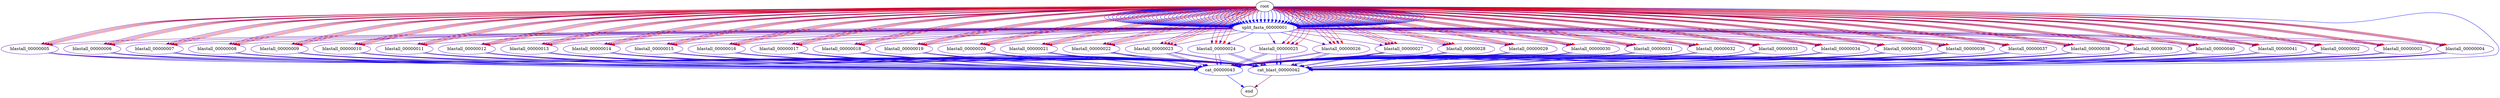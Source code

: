 digraph G {

split_fasta_00000001 [size="0.2745968329031255",color="#0300FC"];
blastall_00000002 [size="6.885977863073836",color="#4E00B1"];
blastall_00000003 [size="6.870470770174866",color="#4E00B1"];
blastall_00000004 [size="7.1760503827397315",color="#5100AE"];
blastall_00000005 [size="7.339709109286905",color="#5300AC"];
blastall_00000006 [size="7.545776566965933",color="#5500AA"];
blastall_00000007 [size="5.210731278989375",color="#3B00C4"];
blastall_00000008 [size="7.068197553724244",color="#5000AF"];
blastall_00000009 [size="7.447444706252437",color="#5400AB"];
blastall_00000010 [size="7.483193233661691",color="#5500AA"];
blastall_00000011 [size="6.973029779220635",color="#4F00B0"];
blastall_00000012 [size="6.876448289551436",color="#4E00B1"];
blastall_00000013 [size="7.07819317056921",color="#5000AF"];
blastall_00000014 [size="7.499485269855757",color="#5500AA"];
blastall_00000015 [size="7.523029022299188",color="#5500AA"];
blastall_00000016 [size="7.13975866578542",color="#5100AE"];
blastall_00000017 [size="7.284539665889405",color="#5200AD"];
blastall_00000018 [size="7.184781529280275",color="#5100AE"];
blastall_00000019 [size="7.176900347898",color="#5100AE"];
blastall_00000020 [size="7.335314504563367",color="#5300AC"];
blastall_00000021 [size="7.217072122857978",color="#5200AD"];
blastall_00000022 [size="7.58242581274507",color="#5600A9"];
blastall_00000023 [size="7.253712391614564",color="#5200AD"];
blastall_00000024 [size="5.749131805306754",color="#4100BE"];
blastall_00000025 [size="7.5715004250118385",color="#5600A9"];
blastall_00000026 [size="7.342882096658065",color="#5300AC"];
blastall_00000027 [size="5.567172060993417",color="#3F00C0"];
blastall_00000028 [size="7.486948458766107",color="#5500AA"];
blastall_00000029 [size="7.583839206731147",color="#5600A9"];
blastall_00000030 [size="6.960363858003494",color="#4F00B0"];
blastall_00000031 [size="5.198253907791057",color="#3B00C4"];
blastall_00000032 [size="7.160418020102844",color="#5100AE"];
blastall_00000033 [size="7.0455849208840124",color="#5000AF"];
blastall_00000034 [size="6.747855270057342",color="#4C00B3"];
blastall_00000035 [size="6.817361095841022",color="#4D00B2"];
blastall_00000036 [size="7.332474497965779",color="#5300AC"];
blastall_00000037 [size="7.079059702758456",color="#5000AF"];
blastall_00000038 [size="7.47669093032673",color="#5400AB"];
blastall_00000039 [size="7.320378705088613",color="#5300AC"];
blastall_00000040 [size="6.959817227879105",color="#4F00B0"];
blastall_00000041 [size="7.562563317690608",color="#5500AA"];
cat_blast_00000042 [size="2.5561414507164506",color="#1D00E2"];
cat_00000043 [size="0.001998002662673058",color="#0000FF"];
split_fasta_00000001 -> blastall_00000002 [size="7.575584651557793",color="#5600A9"];
split_fasta_00000001 -> blastall_00000003 [size="7.575584651557793",color="#5600A9"];
split_fasta_00000001 -> blastall_00000004 [size="7.575584651557793",color="#5600A9"];
split_fasta_00000001 -> blastall_00000005 [size="7.575584651557793",color="#5600A9"];
split_fasta_00000001 -> blastall_00000006 [size="7.575584651557793",color="#5600A9"];
split_fasta_00000001 -> blastall_00000007 [size="7.575584651557793",color="#5600A9"];
split_fasta_00000001 -> blastall_00000008 [size="7.575584651557793",color="#5600A9"];
split_fasta_00000001 -> blastall_00000009 [size="7.575584651557793",color="#5600A9"];
split_fasta_00000001 -> blastall_00000010 [size="7.575584651557793",color="#5600A9"];
split_fasta_00000001 -> blastall_00000011 [size="7.575584651557793",color="#5600A9"];
split_fasta_00000001 -> blastall_00000012 [size="7.575584651557793",color="#5600A9"];
split_fasta_00000001 -> blastall_00000013 [size="7.575584651557793",color="#5600A9"];
split_fasta_00000001 -> blastall_00000014 [size="7.575584651557793",color="#5600A9"];
split_fasta_00000001 -> blastall_00000015 [size="7.575584651557793",color="#5600A9"];
split_fasta_00000001 -> blastall_00000016 [size="7.575584651557793",color="#5600A9"];
split_fasta_00000001 -> blastall_00000017 [size="7.575584651557793",color="#5600A9"];
split_fasta_00000001 -> blastall_00000018 [size="7.575584651557793",color="#5600A9"];
split_fasta_00000001 -> blastall_00000019 [size="7.575584651557793",color="#5600A9"];
split_fasta_00000001 -> blastall_00000020 [size="7.575584651557793",color="#5600A9"];
split_fasta_00000001 -> blastall_00000021 [size="7.575584651557793",color="#5600A9"];
split_fasta_00000001 -> blastall_00000022 [size="7.575584651557793",color="#5600A9"];
split_fasta_00000001 -> blastall_00000023 [size="7.575584651557793",color="#5600A9"];
split_fasta_00000001 -> blastall_00000024 [size="7.575584651557793",color="#5600A9"];
split_fasta_00000001 -> blastall_00000025 [size="7.575584651557793",color="#5600A9"];
split_fasta_00000001 -> blastall_00000026 [size="7.575584651557793",color="#5600A9"];
split_fasta_00000001 -> blastall_00000027 [size="7.575584651557793",color="#5600A9"];
split_fasta_00000001 -> blastall_00000028 [size="7.575584651557793",color="#5600A9"];
split_fasta_00000001 -> blastall_00000029 [size="7.575584651557793",color="#5600A9"];
split_fasta_00000001 -> blastall_00000030 [size="7.575584651557793",color="#5600A9"];
split_fasta_00000001 -> blastall_00000031 [size="7.575584651557793",color="#5600A9"];
split_fasta_00000001 -> blastall_00000032 [size="7.575584651557793",color="#5600A9"];
split_fasta_00000001 -> blastall_00000033 [size="7.575584651557793",color="#5600A9"];
split_fasta_00000001 -> blastall_00000034 [size="7.575584651557793",color="#5600A9"];
split_fasta_00000001 -> blastall_00000035 [size="7.575584651557793",color="#5600A9"];
split_fasta_00000001 -> blastall_00000036 [size="7.575584651557793",color="#5600A9"];
split_fasta_00000001 -> blastall_00000037 [size="7.575584651557793",color="#5600A9"];
split_fasta_00000001 -> blastall_00000038 [size="7.575584651557793",color="#5600A9"];
split_fasta_00000001 -> blastall_00000039 [size="7.575584651557793",color="#5600A9"];
split_fasta_00000001 -> blastall_00000040 [size="7.575584651557793",color="#5600A9"];
split_fasta_00000001 -> blastall_00000041 [size="7.575584651557793",color="#5600A9"];
root -> split_fasta_00000001 [size="10.244805174153818",color="#74008B"];
root -> split_fasta_00000001 [size="0.6931471805599453",color="#0700F8"];
root -> split_fasta_00000001 [size="0.6931471805599453",color="#0700F8"];
root -> split_fasta_00000001 [size="0.6931471805599453",color="#0700F8"];
root -> split_fasta_00000001 [size="0.6931471805599453",color="#0700F8"];
root -> split_fasta_00000001 [size="0.6931471805599453",color="#0700F8"];
root -> split_fasta_00000001 [size="0.6931471805599453",color="#0700F8"];
root -> split_fasta_00000001 [size="0.6931471805599453",color="#0700F8"];
root -> split_fasta_00000001 [size="0.6931471805599453",color="#0700F8"];
root -> split_fasta_00000001 [size="0.6931471805599453",color="#0700F8"];
root -> split_fasta_00000001 [size="0.6931471805599453",color="#0700F8"];
root -> split_fasta_00000001 [size="0.6931471805599453",color="#0700F8"];
root -> split_fasta_00000001 [size="0.6931471805599453",color="#0700F8"];
root -> split_fasta_00000001 [size="0.6931471805599453",color="#0700F8"];
root -> split_fasta_00000001 [size="0.6931471805599453",color="#0700F8"];
root -> split_fasta_00000001 [size="0.6931471805599453",color="#0700F8"];
root -> split_fasta_00000001 [size="0.6931471805599453",color="#0700F8"];
root -> split_fasta_00000001 [size="0.6931471805599453",color="#0700F8"];
root -> split_fasta_00000001 [size="0.6931471805599453",color="#0700F8"];
root -> split_fasta_00000001 [size="0.6931471805599453",color="#0700F8"];
root -> split_fasta_00000001 [size="0.6931471805599453",color="#0700F8"];
root -> split_fasta_00000001 [size="0.6931471805599453",color="#0700F8"];
root -> split_fasta_00000001 [size="0.6931471805599453",color="#0700F8"];
root -> split_fasta_00000001 [size="0.6931471805599453",color="#0700F8"];
root -> split_fasta_00000001 [size="0.6931471805599453",color="#0700F8"];
root -> split_fasta_00000001 [size="0.6931471805599453",color="#0700F8"];
root -> split_fasta_00000001 [size="0.6931471805599453",color="#0700F8"];
root -> split_fasta_00000001 [size="0.6931471805599453",color="#0700F8"];
root -> split_fasta_00000001 [size="0.6931471805599453",color="#0700F8"];
root -> split_fasta_00000001 [size="0.6931471805599453",color="#0700F8"];
root -> split_fasta_00000001 [size="0.6931471805599453",color="#0700F8"];
root -> split_fasta_00000001 [size="0.6931471805599453",color="#0700F8"];
root -> split_fasta_00000001 [size="0.6931471805599453",color="#0700F8"];
root -> split_fasta_00000001 [size="0.6931471805599453",color="#0700F8"];
root -> split_fasta_00000001 [size="0.6931471805599453",color="#0700F8"];
root -> split_fasta_00000001 [size="0.6931471805599453",color="#0700F8"];
root -> split_fasta_00000001 [size="0.6931471805599453",color="#0700F8"];
root -> split_fasta_00000001 [size="0.6931471805599453",color="#0700F8"];
root -> split_fasta_00000001 [size="0.6931471805599453",color="#0700F8"];
root -> split_fasta_00000001 [size="0.6931471805599453",color="#0700F8"];
root -> split_fasta_00000001 [size="0.6931471805599453",color="#0700F8"];
root -> split_fasta_00000001 [size="0.6931471805599453",color="#0700F8"];
root -> split_fasta_00000001 [size="0.6931471805599453",color="#0700F8"];
root -> split_fasta_00000001 [size="0.6931471805599453",color="#0700F8"];
root -> split_fasta_00000001 [size="0.6931471805599453",color="#0700F8"];
root -> split_fasta_00000001 [size="0.6931471805599453",color="#0700F8"];
root -> split_fasta_00000001 [size="0.6931471805599453",color="#0700F8"];
root -> split_fasta_00000001 [size="0.6931471805599453",color="#0700F8"];
root -> split_fasta_00000001 [size="0.6931471805599453",color="#0700F8"];
root -> split_fasta_00000001 [size="0.6931471805599453",color="#0700F8"];
root -> split_fasta_00000001 [size="0.6931471805599453",color="#0700F8"];
root -> split_fasta_00000001 [size="0.6931471805599453",color="#0700F8"];
root -> split_fasta_00000001 [size="0.6931471805599453",color="#0700F8"];
root -> split_fasta_00000001 [size="0.6931471805599453",color="#0700F8"];
root -> split_fasta_00000001 [size="0.6931471805599453",color="#0700F8"];
root -> split_fasta_00000001 [size="0.6931471805599453",color="#0700F8"];
root -> split_fasta_00000001 [size="0.6931471805599453",color="#0700F8"];
root -> split_fasta_00000001 [size="0.6931471805599453",color="#0700F8"];
root -> split_fasta_00000001 [size="0.6931471805599453",color="#0700F8"];
root -> split_fasta_00000001 [size="0.6931471805599453",color="#0700F8"];
root -> split_fasta_00000001 [size="0.6931471805599453",color="#0700F8"];
root -> split_fasta_00000001 [size="0.6931471805599453",color="#0700F8"];
root -> split_fasta_00000001 [size="0.6931471805599453",color="#0700F8"];
root -> split_fasta_00000001 [size="0.6931471805599453",color="#0700F8"];
root -> split_fasta_00000001 [size="0.6931471805599453",color="#0700F8"];
root -> split_fasta_00000001 [size="0.6931471805599453",color="#0700F8"];
root -> split_fasta_00000001 [size="0.6931471805599453",color="#0700F8"];
root -> split_fasta_00000001 [size="0.6931471805599453",color="#0700F8"];
root -> split_fasta_00000001 [size="0.6931471805599453",color="#0700F8"];
root -> split_fasta_00000001 [size="0.6931471805599453",color="#0700F8"];
root -> split_fasta_00000001 [size="0.6931471805599453",color="#0700F8"];
root -> split_fasta_00000001 [size="0.6931471805599453",color="#0700F8"];
root -> split_fasta_00000001 [size="0.6931471805599453",color="#0700F8"];
root -> split_fasta_00000001 [size="0.6931471805599453",color="#0700F8"];
root -> split_fasta_00000001 [size="0.6931471805599453",color="#0700F8"];
root -> split_fasta_00000001 [size="0.6931471805599453",color="#0700F8"];
root -> split_fasta_00000001 [size="0.6931471805599453",color="#0700F8"];
root -> split_fasta_00000001 [size="0.6931471805599453",color="#0700F8"];
root -> split_fasta_00000001 [size="0.6931471805599453",color="#0700F8"];
root -> split_fasta_00000001 [size="0.6931471805599453",color="#0700F8"];
root -> split_fasta_00000001 [size="0.6931471805599453",color="#0700F8"];
blastall_00000002 -> cat_blast_00000042 [size="7.647308832356238",color="#5600A9"];
blastall_00000002 -> cat_00000043 [size="7.647308832356238",color="#5600A9"];
blastall_00000002 -> cat_blast_00000042 [size="0.0",color="#0000FF"];
blastall_00000002 -> cat_00000043 [size="0.0",color="#0000FF"];
root -> blastall_00000002 [size="8.94754601503218",color="#65009A"];
root -> blastall_00000002 [size="21.47175453509504",color="#F4000B"];
root -> blastall_00000002 [size="8.94754601503218",color="#65009A"];
root -> blastall_00000002 [size="22.43198051460028",color="#FF0000"];
blastall_00000003 -> cat_blast_00000042 [size="8.800415333145924",color="#64009B"];
blastall_00000003 -> cat_00000043 [size="8.800415333145924",color="#64009B"];
blastall_00000003 -> cat_blast_00000042 [size="0.0",color="#0000FF"];
blastall_00000003 -> cat_00000043 [size="0.0",color="#0000FF"];
root -> blastall_00000003 [size="8.94754601503218",color="#65009A"];
root -> blastall_00000003 [size="22.131127703567937",color="#FB0004"];
root -> blastall_00000003 [size="8.94754601503218",color="#65009A"];
root -> blastall_00000003 [size="21.873847161021008",color="#F80007"];
blastall_00000004 -> cat_blast_00000042 [size="9.05157907959124",color="#660099"];
blastall_00000004 -> cat_00000043 [size="9.05157907959124",color="#660099"];
blastall_00000004 -> cat_blast_00000042 [size="0.0",color="#0000FF"];
blastall_00000004 -> cat_00000043 [size="0.0",color="#0000FF"];
root -> blastall_00000004 [size="8.94754601503218",color="#65009A"];
root -> blastall_00000004 [size="21.522791519090642",color="#F4000B"];
root -> blastall_00000004 [size="8.94754601503218",color="#65009A"];
root -> blastall_00000004 [size="21.84780691041446",color="#F80007"];
blastall_00000005 -> cat_blast_00000042 [size="9.638740451366843",color="#6D0092"];
blastall_00000005 -> cat_00000043 [size="9.638740451366843",color="#6D0092"];
blastall_00000005 -> cat_blast_00000042 [size="0.0",color="#0000FF"];
blastall_00000005 -> cat_00000043 [size="0.0",color="#0000FF"];
root -> blastall_00000005 [size="8.94754601503218",color="#65009A"];
root -> blastall_00000005 [size="22.176373687858597",color="#FC0003"];
root -> blastall_00000005 [size="8.94754601503218",color="#65009A"];
root -> blastall_00000005 [size="20.053386742625673",color="#E3001C"];
blastall_00000006 -> cat_blast_00000042 [size="7.493317248862145",color="#5500AA"];
blastall_00000006 -> cat_00000043 [size="7.493317248862145",color="#5500AA"];
blastall_00000006 -> cat_blast_00000042 [size="0.0",color="#0000FF"];
blastall_00000006 -> cat_00000043 [size="0.0",color="#0000FF"];
root -> blastall_00000006 [size="8.94754601503218",color="#65009A"];
root -> blastall_00000006 [size="20.735415007983608",color="#EB0014"];
root -> blastall_00000006 [size="8.94754601503218",color="#65009A"];
root -> blastall_00000006 [size="21.830897187988278",color="#F80007"];
blastall_00000007 -> cat_blast_00000042 [size="7.493317248862145",color="#5500AA"];
blastall_00000007 -> cat_00000043 [size="7.493317248862145",color="#5500AA"];
blastall_00000007 -> cat_blast_00000042 [size="0.0",color="#0000FF"];
blastall_00000007 -> cat_00000043 [size="0.0",color="#0000FF"];
root -> blastall_00000007 [size="8.94754601503218",color="#65009A"];
root -> blastall_00000007 [size="21.935981533068237",color="#F90006"];
root -> blastall_00000007 [size="8.94754601503218",color="#65009A"];
root -> blastall_00000007 [size="21.674651173591958",color="#F60009"];
blastall_00000008 -> cat_blast_00000042 [size="9.298351249298896",color="#690096"];
blastall_00000008 -> cat_00000043 [size="9.298351249298896",color="#690096"];
blastall_00000008 -> cat_blast_00000042 [size="0.0",color="#0000FF"];
blastall_00000008 -> cat_00000043 [size="0.0",color="#0000FF"];
root -> blastall_00000008 [size="8.94754601503218",color="#65009A"];
root -> blastall_00000008 [size="22.336778450498908",color="#FD0002"];
root -> blastall_00000008 [size="8.94754601503218",color="#65009A"];
root -> blastall_00000008 [size="22.429065545678693",color="#FE0001"];
blastall_00000009 -> cat_blast_00000042 [size="9.245900547374733",color="#690096"];
blastall_00000009 -> cat_00000043 [size="9.245900547374733",color="#690096"];
blastall_00000009 -> cat_blast_00000042 [size="0.0",color="#0000FF"];
blastall_00000009 -> cat_00000043 [size="0.0",color="#0000FF"];
root -> blastall_00000009 [size="8.94754601503218",color="#65009A"];
root -> blastall_00000009 [size="21.652083577977226",color="#F60009"];
root -> blastall_00000009 [size="8.94754601503218",color="#65009A"];
root -> blastall_00000009 [size="22.359858392100502",color="#FE0001"];
blastall_00000010 -> cat_blast_00000042 [size="9.50554408582681",color="#6C0093"];
blastall_00000010 -> cat_00000043 [size="9.50554408582681",color="#6C0093"];
blastall_00000010 -> cat_blast_00000042 [size="0.0",color="#0000FF"];
blastall_00000010 -> cat_00000043 [size="0.0",color="#0000FF"];
root -> blastall_00000010 [size="8.94754601503218",color="#65009A"];
root -> blastall_00000010 [size="22.399953006027545",color="#FE0001"];
root -> blastall_00000010 [size="8.94754601503218",color="#65009A"];
root -> blastall_00000010 [size="22.410541094228144",color="#FE0001"];
blastall_00000011 -> cat_blast_00000042 [size="9.380504998499505",color="#6A0095"];
blastall_00000011 -> cat_00000043 [size="9.380504998499505",color="#6A0095"];
blastall_00000011 -> cat_blast_00000042 [size="0.0",color="#0000FF"];
blastall_00000011 -> cat_00000043 [size="0.0",color="#0000FF"];
root -> blastall_00000011 [size="8.94754601503218",color="#65009A"];
root -> blastall_00000011 [size="21.219330216844924",color="#F1000E"];
root -> blastall_00000011 [size="8.94754601503218",color="#65009A"];
root -> blastall_00000011 [size="22.144274297876983",color="#FB0004"];
blastall_00000012 -> cat_blast_00000042 [size="9.683464128558162",color="#6E0091"];
blastall_00000012 -> cat_00000043 [size="9.683464128558162",color="#6E0091"];
blastall_00000012 -> cat_blast_00000042 [size="0.0",color="#0000FF"];
blastall_00000012 -> cat_00000043 [size="0.0",color="#0000FF"];
root -> blastall_00000012 [size="8.94754601503218",color="#65009A"];
root -> blastall_00000012 [size="22.385921579620337",color="#FE0001"];
root -> blastall_00000012 [size="8.94754601503218",color="#65009A"];
root -> blastall_00000012 [size="22.396005669679834",color="#FE0001"];
blastall_00000013 -> cat_blast_00000042 [size="8.074337694089515",color="#5B00A4"];
blastall_00000013 -> cat_00000043 [size="8.074337694089515",color="#5B00A4"];
blastall_00000013 -> cat_blast_00000042 [size="0.0",color="#0000FF"];
blastall_00000013 -> cat_00000043 [size="0.0",color="#0000FF"];
root -> blastall_00000013 [size="8.94754601503218",color="#65009A"];
root -> blastall_00000013 [size="21.429247418596177",color="#F3000C"];
root -> blastall_00000013 [size="8.94754601503218",color="#65009A"];
root -> blastall_00000013 [size="21.41858472364458",color="#F3000C"];
blastall_00000014 -> cat_blast_00000042 [size="8.639056779173078",color="#62009D"];
blastall_00000014 -> cat_00000043 [size="8.639056779173078",color="#62009D"];
blastall_00000014 -> cat_blast_00000042 [size="0.0",color="#0000FF"];
blastall_00000014 -> cat_00000043 [size="0.0",color="#0000FF"];
root -> blastall_00000014 [size="8.94754601503218",color="#65009A"];
root -> blastall_00000014 [size="21.90257498359278",color="#F80007"];
root -> blastall_00000014 [size="8.94754601503218",color="#65009A"];
root -> blastall_00000014 [size="22.073846808416846",color="#FA0005"];
blastall_00000015 -> cat_blast_00000042 [size="9.06577692078483",color="#670098"];
blastall_00000015 -> cat_00000043 [size="9.06577692078483",color="#670098"];
blastall_00000015 -> cat_blast_00000042 [size="0.0",color="#0000FF"];
blastall_00000015 -> cat_00000043 [size="0.0",color="#0000FF"];
root -> blastall_00000015 [size="8.94754601503218",color="#65009A"];
root -> blastall_00000015 [size="21.967063371778107",color="#F90006"];
root -> blastall_00000015 [size="8.94754601503218",color="#65009A"];
root -> blastall_00000015 [size="21.842367945497948",color="#F80007"];
blastall_00000016 -> cat_blast_00000042 [size="7.493317248862145",color="#5500AA"];
blastall_00000016 -> cat_00000043 [size="7.493317248862145",color="#5500AA"];
blastall_00000016 -> cat_blast_00000042 [size="0.0",color="#0000FF"];
blastall_00000016 -> cat_00000043 [size="0.0",color="#0000FF"];
root -> blastall_00000016 [size="8.94754601503218",color="#65009A"];
root -> blastall_00000016 [size="22.335744182176743",color="#FD0002"];
root -> blastall_00000016 [size="8.94754601503218",color="#65009A"];
root -> blastall_00000016 [size="21.283284283803848",color="#F1000E"];
blastall_00000017 -> cat_blast_00000042 [size="7.493317248862145",color="#5500AA"];
blastall_00000017 -> cat_00000043 [size="7.493317248862145",color="#5500AA"];
blastall_00000017 -> cat_blast_00000042 [size="0.0",color="#0000FF"];
blastall_00000017 -> cat_00000043 [size="0.0",color="#0000FF"];
root -> blastall_00000017 [size="8.94754601503218",color="#65009A"];
root -> blastall_00000017 [size="22.339132423900654",color="#FD0002"];
root -> blastall_00000017 [size="8.94754601503218",color="#65009A"];
root -> blastall_00000017 [size="21.307497921250093",color="#F2000D"];
blastall_00000018 -> cat_blast_00000042 [size="9.270023374137356",color="#690096"];
blastall_00000018 -> cat_00000043 [size="9.270023374137356",color="#690096"];
blastall_00000018 -> cat_blast_00000042 [size="0.0",color="#0000FF"];
blastall_00000018 -> cat_00000043 [size="0.0",color="#0000FF"];
root -> blastall_00000018 [size="8.94754601503218",color="#65009A"];
root -> blastall_00000018 [size="21.624114804086318",color="#F5000A"];
root -> blastall_00000018 [size="8.94754601503218",color="#65009A"];
root -> blastall_00000018 [size="21.380533670247285",color="#F3000C"];
blastall_00000019 -> cat_blast_00000042 [size="9.448569560708433",color="#6B0094"];
blastall_00000019 -> cat_00000043 [size="9.448569560708433",color="#6B0094"];
blastall_00000019 -> cat_blast_00000042 [size="0.0",color="#0000FF"];
blastall_00000019 -> cat_00000043 [size="0.0",color="#0000FF"];
root -> blastall_00000019 [size="8.94754601503218",color="#65009A"];
root -> blastall_00000019 [size="22.219922360807324",color="#FC0003"];
root -> blastall_00000019 [size="8.94754601503218",color="#65009A"];
root -> blastall_00000019 [size="21.830283708513143",color="#F80007"];
blastall_00000020 -> cat_blast_00000042 [size="8.485083137498004",color="#60009F"];
blastall_00000020 -> cat_00000043 [size="8.485083137498004",color="#60009F"];
blastall_00000020 -> cat_blast_00000042 [size="0.0",color="#0000FF"];
blastall_00000020 -> cat_00000043 [size="0.0",color="#0000FF"];
root -> blastall_00000020 [size="8.94754601503218",color="#65009A"];
root -> blastall_00000020 [size="22.35423552534688",color="#FE0001"];
root -> blastall_00000020 [size="8.94754601503218",color="#65009A"];
root -> blastall_00000020 [size="22.192339931664723",color="#FC0003"];
blastall_00000021 -> cat_blast_00000042 [size="7.493317248862145",color="#5500AA"];
blastall_00000021 -> cat_00000043 [size="7.493317248862145",color="#5500AA"];
blastall_00000021 -> cat_blast_00000042 [size="0.0",color="#0000FF"];
blastall_00000021 -> cat_00000043 [size="0.0",color="#0000FF"];
root -> blastall_00000021 [size="8.94754601503218",color="#65009A"];
root -> blastall_00000021 [size="22.25921378123835",color="#FD0002"];
root -> blastall_00000021 [size="8.94754601503218",color="#65009A"];
root -> blastall_00000021 [size="21.272181018773992",color="#F1000E"];
blastall_00000022 -> cat_blast_00000042 [size="7.493317248862145",color="#5500AA"];
blastall_00000022 -> cat_00000043 [size="7.493317248862145",color="#5500AA"];
blastall_00000022 -> cat_blast_00000042 [size="0.0",color="#0000FF"];
blastall_00000022 -> cat_00000043 [size="0.0",color="#0000FF"];
root -> blastall_00000022 [size="8.94754601503218",color="#65009A"];
root -> blastall_00000022 [size="22.186260239867288",color="#FC0003"];
root -> blastall_00000022 [size="8.94754601503218",color="#65009A"];
root -> blastall_00000022 [size="21.141291720515984",color="#F0000F"];
blastall_00000023 -> cat_blast_00000042 [size="9.472858470764415",color="#6B0094"];
blastall_00000023 -> cat_00000043 [size="9.472858470764415",color="#6B0094"];
blastall_00000023 -> cat_blast_00000042 [size="0.0",color="#0000FF"];
blastall_00000023 -> cat_00000043 [size="0.0",color="#0000FF"];
root -> blastall_00000023 [size="8.94754601503218",color="#65009A"];
root -> blastall_00000023 [size="22.356863994141932",color="#FE0001"];
root -> blastall_00000023 [size="8.94754601503218",color="#65009A"];
root -> blastall_00000023 [size="22.266579880082364",color="#FD0002"];
blastall_00000024 -> cat_blast_00000042 [size="8.569406062863171",color="#61009E"];
blastall_00000024 -> cat_00000043 [size="8.569406062863171",color="#61009E"];
blastall_00000024 -> cat_blast_00000042 [size="0.0",color="#0000FF"];
blastall_00000024 -> cat_00000043 [size="0.0",color="#0000FF"];
root -> blastall_00000024 [size="8.94754601503218",color="#65009A"];
root -> blastall_00000024 [size="22.216460046093903",color="#FC0003"];
root -> blastall_00000024 [size="8.94754601503218",color="#65009A"];
root -> blastall_00000024 [size="22.059819068184776",color="#FA0005"];
blastall_00000025 -> cat_blast_00000042 [size="7.493317248862145",color="#5500AA"];
blastall_00000025 -> cat_00000043 [size="7.493317248862145",color="#5500AA"];
blastall_00000025 -> cat_blast_00000042 [size="0.0",color="#0000FF"];
blastall_00000025 -> cat_00000043 [size="0.0",color="#0000FF"];
root -> blastall_00000025 [size="8.94754601503218",color="#65009A"];
root -> blastall_00000025 [size="21.881878022448582",color="#F80007"];
root -> blastall_00000025 [size="8.94754601503218",color="#65009A"];
root -> blastall_00000025 [size="22.23256519507421",color="#FC0003"];
blastall_00000026 -> cat_blast_00000042 [size="9.563107691083898",color="#6C0093"];
blastall_00000026 -> cat_00000043 [size="9.563107691083898",color="#6C0093"];
blastall_00000026 -> cat_blast_00000042 [size="0.0",color="#0000FF"];
blastall_00000026 -> cat_00000043 [size="0.0",color="#0000FF"];
root -> blastall_00000026 [size="8.94754601503218",color="#65009A"];
root -> blastall_00000026 [size="22.23934294039767",color="#FC0003"];
root -> blastall_00000026 [size="8.94754601503218",color="#65009A"];
root -> blastall_00000026 [size="22.393649817504016",color="#FE0001"];
blastall_00000027 -> cat_blast_00000042 [size="9.098961783992793",color="#670098"];
blastall_00000027 -> cat_00000043 [size="9.098961783992793",color="#670098"];
blastall_00000027 -> cat_blast_00000042 [size="0.0",color="#0000FF"];
blastall_00000027 -> cat_00000043 [size="0.0",color="#0000FF"];
root -> blastall_00000027 [size="8.94754601503218",color="#65009A"];
root -> blastall_00000027 [size="20.987278964368855",color="#EE0011"];
root -> blastall_00000027 [size="8.94754601503218",color="#65009A"];
root -> blastall_00000027 [size="22.233432618837874",color="#FC0003"];
blastall_00000028 -> cat_blast_00000042 [size="9.41336284529417",color="#6B0094"];
blastall_00000028 -> cat_00000043 [size="9.41336284529417",color="#6B0094"];
blastall_00000028 -> cat_blast_00000042 [size="0.0",color="#0000FF"];
blastall_00000028 -> cat_00000043 [size="0.0",color="#0000FF"];
root -> blastall_00000028 [size="8.94754601503218",color="#65009A"];
root -> blastall_00000028 [size="22.31441954199312",color="#FD0002"];
root -> blastall_00000028 [size="8.94754601503218",color="#65009A"];
root -> blastall_00000028 [size="21.941489251961098",color="#F90006"];
blastall_00000029 -> cat_blast_00000042 [size="8.439880088313567",color="#5F00A0"];
blastall_00000029 -> cat_00000043 [size="8.439880088313567",color="#5F00A0"];
blastall_00000029 -> cat_blast_00000042 [size="0.0",color="#0000FF"];
blastall_00000029 -> cat_00000043 [size="0.0",color="#0000FF"];
root -> blastall_00000029 [size="8.94754601503218",color="#65009A"];
root -> blastall_00000029 [size="22.048663484158045",color="#FA0005"];
root -> blastall_00000029 [size="8.94754601503218",color="#65009A"];
root -> blastall_00000029 [size="21.443396321531814",color="#F3000C"];
blastall_00000030 -> cat_blast_00000042 [size="9.515100775962715",color="#6C0093"];
blastall_00000030 -> cat_00000043 [size="9.515100775962715",color="#6C0093"];
blastall_00000030 -> cat_blast_00000042 [size="0.0",color="#0000FF"];
blastall_00000030 -> cat_00000043 [size="0.0",color="#0000FF"];
root -> blastall_00000030 [size="8.94754601503218",color="#65009A"];
root -> blastall_00000030 [size="22.20352905392501",color="#FC0003"];
root -> blastall_00000030 [size="8.94754601503218",color="#65009A"];
root -> blastall_00000030 [size="20.903523244015023",color="#ED0012"];
blastall_00000031 -> cat_blast_00000042 [size="7.528331766707247",color="#5500AA"];
blastall_00000031 -> cat_00000043 [size="7.528331766707247",color="#5500AA"];
blastall_00000031 -> cat_blast_00000042 [size="0.0",color="#0000FF"];
blastall_00000031 -> cat_00000043 [size="0.0",color="#0000FF"];
root -> blastall_00000031 [size="8.94754601503218",color="#65009A"];
root -> blastall_00000031 [size="22.064225789464405",color="#FA0005"];
root -> blastall_00000031 [size="8.94754601503218",color="#65009A"];
root -> blastall_00000031 [size="22.001878562637426",color="#FA0005"];
blastall_00000032 -> cat_blast_00000042 [size="9.760136677640245",color="#6E0091"];
blastall_00000032 -> cat_00000043 [size="9.760136677640245",color="#6E0091"];
blastall_00000032 -> cat_blast_00000042 [size="0.0",color="#0000FF"];
blastall_00000032 -> cat_00000043 [size="0.0",color="#0000FF"];
root -> blastall_00000032 [size="8.94754601503218",color="#65009A"];
root -> blastall_00000032 [size="22.339327892420908",color="#FD0002"];
root -> blastall_00000032 [size="8.94754601503218",color="#65009A"];
root -> blastall_00000032 [size="21.99435230098639",color="#FA0005"];
blastall_00000033 -> cat_blast_00000042 [size="7.493317248862145",color="#5500AA"];
blastall_00000033 -> cat_00000043 [size="7.493317248862145",color="#5500AA"];
blastall_00000033 -> cat_blast_00000042 [size="0.0",color="#0000FF"];
blastall_00000033 -> cat_00000043 [size="0.0",color="#0000FF"];
root -> blastall_00000033 [size="8.94754601503218",color="#65009A"];
root -> blastall_00000033 [size="22.224229287977753",color="#FC0003"];
root -> blastall_00000033 [size="8.94754601503218",color="#65009A"];
root -> blastall_00000033 [size="22.245357763979367",color="#FC0003"];
blastall_00000034 -> cat_blast_00000042 [size="7.493317248862145",color="#5500AA"];
blastall_00000034 -> cat_00000043 [size="7.493317248862145",color="#5500AA"];
blastall_00000034 -> cat_blast_00000042 [size="0.0",color="#0000FF"];
blastall_00000034 -> cat_00000043 [size="0.0",color="#0000FF"];
root -> blastall_00000034 [size="8.94754601503218",color="#65009A"];
root -> blastall_00000034 [size="22.317582514384245",color="#FD0002"];
root -> blastall_00000034 [size="8.94754601503218",color="#65009A"];
root -> blastall_00000034 [size="22.160485465327678",color="#FB0004"];
blastall_00000035 -> cat_blast_00000042 [size="8.48673398393153",color="#60009F"];
blastall_00000035 -> cat_00000043 [size="8.48673398393153",color="#60009F"];
blastall_00000035 -> cat_blast_00000042 [size="0.0",color="#0000FF"];
blastall_00000035 -> cat_00000043 [size="0.0",color="#0000FF"];
root -> blastall_00000035 [size="8.94754601503218",color="#65009A"];
root -> blastall_00000035 [size="22.343626872066753",color="#FD0002"];
root -> blastall_00000035 [size="8.94754601503218",color="#65009A"];
root -> blastall_00000035 [size="21.837906150799984",color="#F80007"];
blastall_00000036 -> cat_blast_00000042 [size="7.507141079727608",color="#5500AA"];
blastall_00000036 -> cat_00000043 [size="7.507141079727608",color="#5500AA"];
blastall_00000036 -> cat_blast_00000042 [size="0.0",color="#0000FF"];
blastall_00000036 -> cat_00000043 [size="0.0",color="#0000FF"];
root -> blastall_00000036 [size="8.94754601503218",color="#65009A"];
root -> blastall_00000036 [size="22.3455324298477",color="#FE0001"];
root -> blastall_00000036 [size="8.94754601503218",color="#65009A"];
root -> blastall_00000036 [size="22.278950007203864",color="#FD0002"];
blastall_00000037 -> cat_blast_00000042 [size="7.493317248862145",color="#5500AA"];
blastall_00000037 -> cat_00000043 [size="7.493317248862145",color="#5500AA"];
blastall_00000037 -> cat_blast_00000042 [size="0.0",color="#0000FF"];
blastall_00000037 -> cat_00000043 [size="0.0",color="#0000FF"];
root -> blastall_00000037 [size="8.94754601503218",color="#65009A"];
root -> blastall_00000037 [size="22.326840890763204",color="#FD0002"];
root -> blastall_00000037 [size="8.94754601503218",color="#65009A"];
root -> blastall_00000037 [size="21.77718304174649",color="#F70008"];
blastall_00000038 -> cat_blast_00000042 [size="9.470085825734941",color="#6B0094"];
blastall_00000038 -> cat_00000043 [size="9.470085825734941",color="#6B0094"];
blastall_00000038 -> cat_blast_00000042 [size="0.0",color="#0000FF"];
blastall_00000038 -> cat_00000043 [size="0.0",color="#0000FF"];
root -> blastall_00000038 [size="8.94754601503218",color="#65009A"];
root -> blastall_00000038 [size="22.340787526037417",color="#FD0002"];
root -> blastall_00000038 [size="8.94754601503218",color="#65009A"];
root -> blastall_00000038 [size="21.093808982592016",color="#EF0010"];
blastall_00000039 -> cat_blast_00000042 [size="9.041448235493888",color="#660099"];
blastall_00000039 -> cat_00000043 [size="9.041448235493888",color="#660099"];
blastall_00000039 -> cat_blast_00000042 [size="0.0",color="#0000FF"];
blastall_00000039 -> cat_00000043 [size="0.0",color="#0000FF"];
root -> blastall_00000039 [size="8.94754601503218",color="#65009A"];
root -> blastall_00000039 [size="20.448448491232124",color="#E80017"];
root -> blastall_00000039 [size="8.94754601503218",color="#65009A"];
root -> blastall_00000039 [size="21.90148395756406",color="#F80007"];
blastall_00000040 -> cat_blast_00000042 [size="9.24763615671988",color="#690096"];
blastall_00000040 -> cat_00000043 [size="9.24763615671988",color="#690096"];
blastall_00000040 -> cat_blast_00000042 [size="0.0",color="#0000FF"];
blastall_00000040 -> cat_00000043 [size="0.0",color="#0000FF"];
root -> blastall_00000040 [size="8.94754601503218",color="#65009A"];
root -> blastall_00000040 [size="22.384561568434023",color="#FE0001"];
root -> blastall_00000040 [size="8.94754601503218",color="#65009A"];
root -> blastall_00000040 [size="21.366462177413155",color="#F2000D"];
blastall_00000041 -> cat_blast_00000042 [size="8.721439305625983",color="#63009C"];
blastall_00000041 -> cat_00000043 [size="8.721439305625983",color="#63009C"];
blastall_00000041 -> cat_blast_00000042 [size="0.0",color="#0000FF"];
blastall_00000041 -> cat_00000043 [size="0.0",color="#0000FF"];
root -> blastall_00000041 [size="8.94754601503218",color="#65009A"];
root -> blastall_00000041 [size="21.728350887158555",color="#F70008"];
root -> blastall_00000041 [size="8.94754601503218",color="#65009A"];
root -> blastall_00000041 [size="21.123022760322574",color="#F0000F"];
cat_blast_00000042 -> end [size="12.73877521429528",color="#90006F"];
root -> cat_blast_00000042 [size="0.6931471805599453",color="#0700F8"];
cat_00000043 -> end [size="0.0",color="#0000FF"];
  root [label="root",size="0.0"];

  end [label="end",size="0.0"];

}

